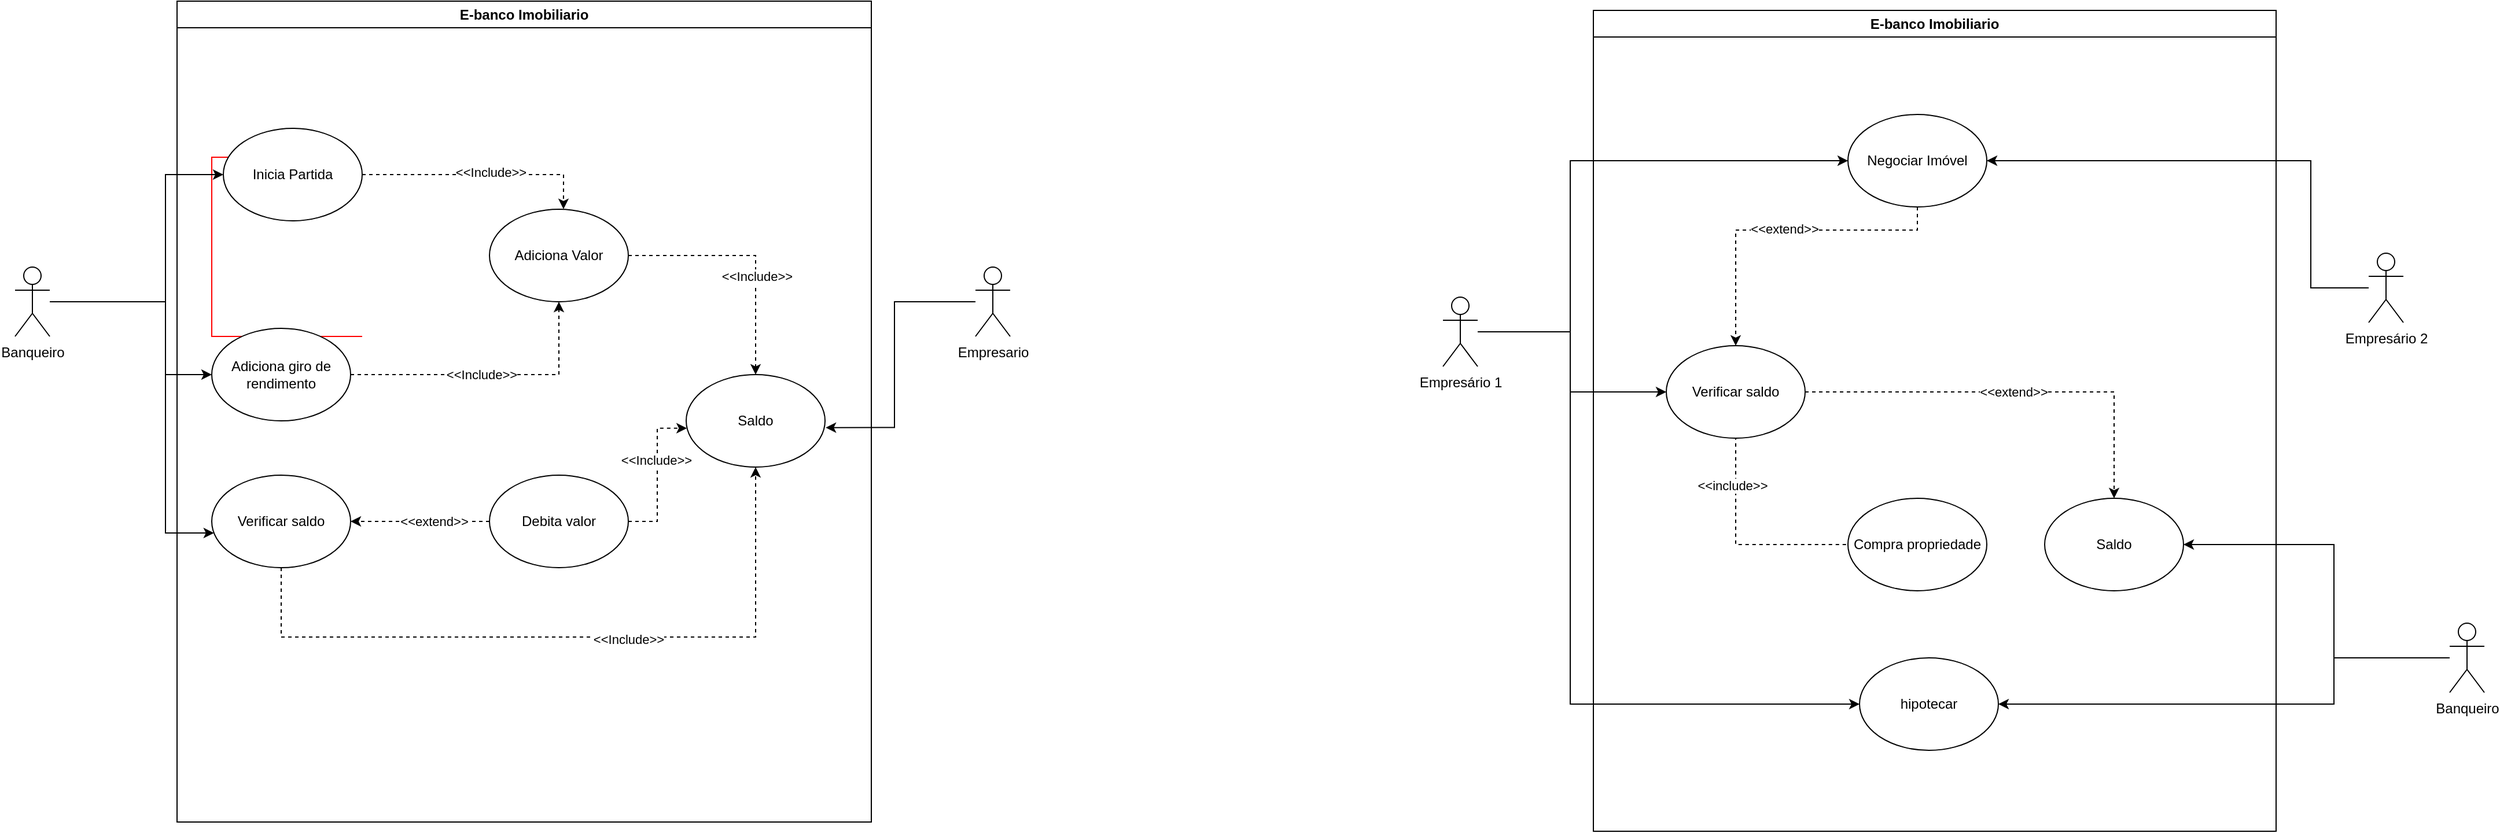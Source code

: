 <mxfile version="22.1.16" type="github">
  <diagram name="Page-1" id="e7e014a7-5840-1c2e-5031-d8a46d1fe8dd">
    <mxGraphModel dx="938" dy="1118" grid="1" gridSize="10" guides="1" tooltips="1" connect="1" arrows="1" fold="1" page="1" pageScale="1" pageWidth="1169" pageHeight="826" background="none" math="0" shadow="0">
      <root>
        <mxCell id="0" />
        <mxCell id="1" parent="0" />
        <mxCell id="2" value="E-banco Imobiliario" style="swimlane;whiteSpace=wrap" parent="1" vertex="1">
          <mxGeometry x="210" y="50" width="600" height="710" as="geometry" />
        </mxCell>
        <mxCell id="12" value="" style="edgeStyle=elbowEdgeStyle;elbow=horizontal;strokeColor=#FF0000;endArrow=open;endFill=1;rounded=0" parent="2" source="10" edge="1">
          <mxGeometry width="100" height="100" relative="1" as="geometry">
            <mxPoint x="160" y="290" as="sourcePoint" />
            <mxPoint x="60" y="135" as="targetPoint" />
            <Array as="points">
              <mxPoint x="30" y="250" />
            </Array>
          </mxGeometry>
        </mxCell>
        <mxCell id="6o6y0jesGIVdZXb0caTs-42" value="Inicia Partida" style="ellipse;whiteSpace=wrap;html=1;" vertex="1" parent="2">
          <mxGeometry x="40" y="110" width="120" height="80" as="geometry" />
        </mxCell>
        <mxCell id="6o6y0jesGIVdZXb0caTs-54" style="edgeStyle=orthogonalEdgeStyle;rounded=0;orthogonalLoop=1;jettySize=auto;html=1;entryX=0.5;entryY=1;entryDx=0;entryDy=0;dashed=1;" edge="1" parent="2" source="6o6y0jesGIVdZXb0caTs-43" target="6o6y0jesGIVdZXb0caTs-45">
          <mxGeometry relative="1" as="geometry" />
        </mxCell>
        <mxCell id="6o6y0jesGIVdZXb0caTs-55" value="&amp;lt;&amp;lt;Include&amp;gt;&amp;gt;" style="edgeLabel;html=1;align=center;verticalAlign=middle;resizable=0;points=[];" vertex="1" connectable="0" parent="6o6y0jesGIVdZXb0caTs-54">
          <mxGeometry x="-0.068" relative="1" as="geometry">
            <mxPoint as="offset" />
          </mxGeometry>
        </mxCell>
        <mxCell id="6o6y0jesGIVdZXb0caTs-43" value="Adiciona giro de rendimento" style="ellipse;whiteSpace=wrap;html=1;" vertex="1" parent="2">
          <mxGeometry x="30" y="283" width="120" height="80" as="geometry" />
        </mxCell>
        <mxCell id="6o6y0jesGIVdZXb0caTs-62" style="edgeStyle=orthogonalEdgeStyle;rounded=0;orthogonalLoop=1;jettySize=auto;html=1;entryX=1;entryY=0.5;entryDx=0;entryDy=0;dashed=1;" edge="1" parent="2" source="6o6y0jesGIVdZXb0caTs-44" target="6o6y0jesGIVdZXb0caTs-56">
          <mxGeometry relative="1" as="geometry" />
        </mxCell>
        <mxCell id="6o6y0jesGIVdZXb0caTs-63" value="&amp;lt;&amp;lt;extend&amp;gt;&amp;gt;" style="edgeLabel;html=1;align=center;verticalAlign=middle;resizable=0;points=[];" vertex="1" connectable="0" parent="6o6y0jesGIVdZXb0caTs-62">
          <mxGeometry x="-0.2" relative="1" as="geometry">
            <mxPoint as="offset" />
          </mxGeometry>
        </mxCell>
        <mxCell id="6o6y0jesGIVdZXb0caTs-44" value="Debita valor" style="ellipse;whiteSpace=wrap;html=1;" vertex="1" parent="2">
          <mxGeometry x="270" y="410" width="120" height="80" as="geometry" />
        </mxCell>
        <mxCell id="6o6y0jesGIVdZXb0caTs-66" style="edgeStyle=orthogonalEdgeStyle;rounded=0;orthogonalLoop=1;jettySize=auto;html=1;dashed=1;" edge="1" parent="2" source="6o6y0jesGIVdZXb0caTs-45" target="6o6y0jesGIVdZXb0caTs-64">
          <mxGeometry relative="1" as="geometry" />
        </mxCell>
        <mxCell id="6o6y0jesGIVdZXb0caTs-68" value="&amp;lt;&amp;lt;Include&amp;gt;&amp;gt;" style="edgeLabel;html=1;align=center;verticalAlign=middle;resizable=0;points=[];" vertex="1" connectable="0" parent="6o6y0jesGIVdZXb0caTs-66">
          <mxGeometry x="0.195" y="1" relative="1" as="geometry">
            <mxPoint as="offset" />
          </mxGeometry>
        </mxCell>
        <mxCell id="6o6y0jesGIVdZXb0caTs-45" value="Adiciona Valor" style="ellipse;whiteSpace=wrap;html=1;" vertex="1" parent="2">
          <mxGeometry x="270" y="180" width="120" height="80" as="geometry" />
        </mxCell>
        <mxCell id="6o6y0jesGIVdZXb0caTs-52" style="edgeStyle=orthogonalEdgeStyle;rounded=0;orthogonalLoop=1;jettySize=auto;html=1;entryX=0.533;entryY=-0.002;entryDx=0;entryDy=0;entryPerimeter=0;dashed=1;" edge="1" parent="2" source="6o6y0jesGIVdZXb0caTs-42" target="6o6y0jesGIVdZXb0caTs-45">
          <mxGeometry relative="1" as="geometry" />
        </mxCell>
        <mxCell id="6o6y0jesGIVdZXb0caTs-53" value="&amp;lt;&amp;lt;Include&amp;gt;&amp;gt;" style="edgeLabel;html=1;align=center;verticalAlign=middle;resizable=0;points=[];" vertex="1" connectable="0" parent="6o6y0jesGIVdZXb0caTs-52">
          <mxGeometry x="0.085" y="2" relative="1" as="geometry">
            <mxPoint as="offset" />
          </mxGeometry>
        </mxCell>
        <mxCell id="6o6y0jesGIVdZXb0caTs-71" style="edgeStyle=orthogonalEdgeStyle;rounded=0;orthogonalLoop=1;jettySize=auto;html=1;entryX=0.5;entryY=1;entryDx=0;entryDy=0;exitX=0.5;exitY=1;exitDx=0;exitDy=0;dashed=1;" edge="1" parent="2" source="6o6y0jesGIVdZXb0caTs-56" target="6o6y0jesGIVdZXb0caTs-64">
          <mxGeometry relative="1" as="geometry">
            <Array as="points">
              <mxPoint x="90" y="550" />
              <mxPoint x="500" y="550" />
            </Array>
          </mxGeometry>
        </mxCell>
        <mxCell id="6o6y0jesGIVdZXb0caTs-72" value="&amp;lt;&amp;lt;Include&amp;gt;&amp;gt;" style="edgeLabel;html=1;align=center;verticalAlign=middle;resizable=0;points=[];" vertex="1" connectable="0" parent="6o6y0jesGIVdZXb0caTs-71">
          <mxGeometry x="0.37" y="-2" relative="1" as="geometry">
            <mxPoint x="-63" as="offset" />
          </mxGeometry>
        </mxCell>
        <mxCell id="6o6y0jesGIVdZXb0caTs-56" value="Verificar saldo" style="ellipse;whiteSpace=wrap;html=1;" vertex="1" parent="2">
          <mxGeometry x="30" y="410" width="120" height="80" as="geometry" />
        </mxCell>
        <mxCell id="6o6y0jesGIVdZXb0caTs-64" value="Saldo" style="ellipse;whiteSpace=wrap;html=1;" vertex="1" parent="2">
          <mxGeometry x="440" y="323" width="120" height="80" as="geometry" />
        </mxCell>
        <mxCell id="6o6y0jesGIVdZXb0caTs-69" style="edgeStyle=orthogonalEdgeStyle;rounded=0;orthogonalLoop=1;jettySize=auto;html=1;entryX=0.005;entryY=0.58;entryDx=0;entryDy=0;entryPerimeter=0;dashed=1;" edge="1" parent="2" source="6o6y0jesGIVdZXb0caTs-44" target="6o6y0jesGIVdZXb0caTs-64">
          <mxGeometry relative="1" as="geometry" />
        </mxCell>
        <mxCell id="6o6y0jesGIVdZXb0caTs-70" value="&amp;lt;&amp;lt;Include&amp;gt;&amp;gt;" style="edgeLabel;html=1;align=center;verticalAlign=middle;resizable=0;points=[];" vertex="1" connectable="0" parent="6o6y0jesGIVdZXb0caTs-69">
          <mxGeometry x="0.186" y="1" relative="1" as="geometry">
            <mxPoint as="offset" />
          </mxGeometry>
        </mxCell>
        <mxCell id="6o6y0jesGIVdZXb0caTs-46" style="edgeStyle=orthogonalEdgeStyle;rounded=0;orthogonalLoop=1;jettySize=auto;html=1;entryX=0;entryY=0.5;entryDx=0;entryDy=0;" edge="1" parent="1" source="6o6y0jesGIVdZXb0caTs-41" target="6o6y0jesGIVdZXb0caTs-42">
          <mxGeometry relative="1" as="geometry">
            <Array as="points">
              <mxPoint x="200" y="310" />
              <mxPoint x="200" y="200" />
            </Array>
          </mxGeometry>
        </mxCell>
        <mxCell id="6o6y0jesGIVdZXb0caTs-47" style="edgeStyle=orthogonalEdgeStyle;rounded=0;orthogonalLoop=1;jettySize=auto;html=1;entryX=0;entryY=0.5;entryDx=0;entryDy=0;" edge="1" parent="1" source="6o6y0jesGIVdZXb0caTs-41" target="6o6y0jesGIVdZXb0caTs-43">
          <mxGeometry relative="1" as="geometry">
            <Array as="points">
              <mxPoint x="200" y="310" />
              <mxPoint x="200" y="373" />
            </Array>
          </mxGeometry>
        </mxCell>
        <mxCell id="6o6y0jesGIVdZXb0caTs-57" style="edgeStyle=orthogonalEdgeStyle;rounded=0;orthogonalLoop=1;jettySize=auto;html=1;" edge="1" parent="1" source="6o6y0jesGIVdZXb0caTs-41" target="6o6y0jesGIVdZXb0caTs-56">
          <mxGeometry relative="1" as="geometry">
            <Array as="points">
              <mxPoint x="200" y="310" />
              <mxPoint x="200" y="510" />
            </Array>
          </mxGeometry>
        </mxCell>
        <mxCell id="6o6y0jesGIVdZXb0caTs-41" value="Banqueiro" style="shape=umlActor;verticalLabelPosition=bottom;verticalAlign=top;html=1;outlineConnect=0;" vertex="1" parent="1">
          <mxGeometry x="70" y="280" width="30" height="60" as="geometry" />
        </mxCell>
        <mxCell id="6o6y0jesGIVdZXb0caTs-50" value="Empresario" style="shape=umlActor;verticalLabelPosition=bottom;verticalAlign=top;html=1;outlineConnect=0;" vertex="1" parent="1">
          <mxGeometry x="900" y="280" width="30" height="60" as="geometry" />
        </mxCell>
        <mxCell id="6o6y0jesGIVdZXb0caTs-65" style="edgeStyle=orthogonalEdgeStyle;rounded=0;orthogonalLoop=1;jettySize=auto;html=1;entryX=1.005;entryY=0.573;entryDx=0;entryDy=0;entryPerimeter=0;" edge="1" parent="1" source="6o6y0jesGIVdZXb0caTs-50" target="6o6y0jesGIVdZXb0caTs-64">
          <mxGeometry relative="1" as="geometry">
            <Array as="points">
              <mxPoint x="830" y="310" />
              <mxPoint x="830" y="419" />
            </Array>
          </mxGeometry>
        </mxCell>
        <mxCell id="6o6y0jesGIVdZXb0caTs-74" value="E-banco Imobiliario" style="swimlane;whiteSpace=wrap" vertex="1" parent="1">
          <mxGeometry x="1434" y="58" width="590" height="710" as="geometry" />
        </mxCell>
        <mxCell id="6o6y0jesGIVdZXb0caTs-76" value="Compra propriedade" style="ellipse;whiteSpace=wrap;html=1;" vertex="1" parent="6o6y0jesGIVdZXb0caTs-74">
          <mxGeometry x="220" y="422" width="120" height="80" as="geometry" />
        </mxCell>
        <mxCell id="6o6y0jesGIVdZXb0caTs-100" style="edgeStyle=orthogonalEdgeStyle;rounded=0;orthogonalLoop=1;jettySize=auto;html=1;dashed=1;startArrow=classic;startFill=1;endArrow=none;endFill=0;exitX=0.5;exitY=0;exitDx=0;exitDy=0;" edge="1" parent="6o6y0jesGIVdZXb0caTs-74" source="6o6y0jesGIVdZXb0caTs-90" target="6o6y0jesGIVdZXb0caTs-76">
          <mxGeometry relative="1" as="geometry">
            <Array as="points">
              <mxPoint x="123" y="462" />
            </Array>
          </mxGeometry>
        </mxCell>
        <mxCell id="6o6y0jesGIVdZXb0caTs-104" value="&amp;lt;&amp;lt;include&amp;gt;&amp;gt;" style="edgeLabel;html=1;align=center;verticalAlign=middle;resizable=0;points=[];" vertex="1" connectable="0" parent="6o6y0jesGIVdZXb0caTs-100">
          <mxGeometry x="-0.101" y="-3" relative="1" as="geometry">
            <mxPoint as="offset" />
          </mxGeometry>
        </mxCell>
        <mxCell id="6o6y0jesGIVdZXb0caTs-103" value="&amp;lt;&amp;lt;extend&amp;gt;&amp;gt;" style="edgeStyle=orthogonalEdgeStyle;rounded=0;orthogonalLoop=1;jettySize=auto;html=1;dashed=1;" edge="1" parent="6o6y0jesGIVdZXb0caTs-74" source="6o6y0jesGIVdZXb0caTs-90" target="6o6y0jesGIVdZXb0caTs-91">
          <mxGeometry relative="1" as="geometry" />
        </mxCell>
        <mxCell id="6o6y0jesGIVdZXb0caTs-90" value="Verificar saldo" style="ellipse;whiteSpace=wrap;html=1;" vertex="1" parent="6o6y0jesGIVdZXb0caTs-74">
          <mxGeometry x="63" y="290" width="120" height="80" as="geometry" />
        </mxCell>
        <mxCell id="6o6y0jesGIVdZXb0caTs-91" value="Saldo" style="ellipse;whiteSpace=wrap;html=1;" vertex="1" parent="6o6y0jesGIVdZXb0caTs-74">
          <mxGeometry x="390" y="422" width="120" height="80" as="geometry" />
        </mxCell>
        <mxCell id="6o6y0jesGIVdZXb0caTs-105" value="hipotecar" style="ellipse;whiteSpace=wrap;html=1;" vertex="1" parent="6o6y0jesGIVdZXb0caTs-74">
          <mxGeometry x="230" y="560" width="120" height="80" as="geometry" />
        </mxCell>
        <mxCell id="6o6y0jesGIVdZXb0caTs-111" style="edgeStyle=orthogonalEdgeStyle;rounded=0;orthogonalLoop=1;jettySize=auto;html=1;entryX=0.5;entryY=0;entryDx=0;entryDy=0;dashed=1;" edge="1" parent="6o6y0jesGIVdZXb0caTs-74" source="6o6y0jesGIVdZXb0caTs-107" target="6o6y0jesGIVdZXb0caTs-90">
          <mxGeometry relative="1" as="geometry">
            <Array as="points">
              <mxPoint x="280" y="190" />
              <mxPoint x="123" y="190" />
            </Array>
          </mxGeometry>
        </mxCell>
        <mxCell id="6o6y0jesGIVdZXb0caTs-112" value="&amp;lt;&amp;lt;extend&amp;gt;&amp;gt;" style="edgeLabel;html=1;align=center;verticalAlign=middle;resizable=0;points=[];" vertex="1" connectable="0" parent="6o6y0jesGIVdZXb0caTs-111">
          <mxGeometry x="-0.024" y="-1" relative="1" as="geometry">
            <mxPoint as="offset" />
          </mxGeometry>
        </mxCell>
        <mxCell id="6o6y0jesGIVdZXb0caTs-107" value="Negociar Imóvel" style="ellipse;whiteSpace=wrap;html=1;" vertex="1" parent="6o6y0jesGIVdZXb0caTs-74">
          <mxGeometry x="220" y="90" width="120" height="80" as="geometry" />
        </mxCell>
        <mxCell id="6o6y0jesGIVdZXb0caTs-96" style="edgeStyle=orthogonalEdgeStyle;rounded=0;orthogonalLoop=1;jettySize=auto;html=1;entryX=0;entryY=0.5;entryDx=0;entryDy=0;" edge="1" parent="1" source="6o6y0jesGIVdZXb0caTs-97" target="6o6y0jesGIVdZXb0caTs-90">
          <mxGeometry relative="1" as="geometry">
            <Array as="points">
              <mxPoint x="1414" y="336" />
              <mxPoint x="1414" y="388" />
            </Array>
          </mxGeometry>
        </mxCell>
        <mxCell id="6o6y0jesGIVdZXb0caTs-108" style="edgeStyle=orthogonalEdgeStyle;rounded=0;orthogonalLoop=1;jettySize=auto;html=1;" edge="1" parent="1" source="6o6y0jesGIVdZXb0caTs-97" target="6o6y0jesGIVdZXb0caTs-107">
          <mxGeometry relative="1" as="geometry">
            <Array as="points">
              <mxPoint x="1414" y="336" />
              <mxPoint x="1414" y="188" />
            </Array>
          </mxGeometry>
        </mxCell>
        <mxCell id="6o6y0jesGIVdZXb0caTs-113" style="edgeStyle=orthogonalEdgeStyle;rounded=0;orthogonalLoop=1;jettySize=auto;html=1;entryX=0;entryY=0.5;entryDx=0;entryDy=0;" edge="1" parent="1" source="6o6y0jesGIVdZXb0caTs-97" target="6o6y0jesGIVdZXb0caTs-105">
          <mxGeometry relative="1" as="geometry">
            <Array as="points">
              <mxPoint x="1414" y="336" />
              <mxPoint x="1414" y="658" />
            </Array>
          </mxGeometry>
        </mxCell>
        <mxCell id="6o6y0jesGIVdZXb0caTs-97" value="Empresário 1" style="shape=umlActor;verticalLabelPosition=bottom;verticalAlign=top;html=1;outlineConnect=0;" vertex="1" parent="1">
          <mxGeometry x="1304" y="306" width="30" height="60" as="geometry" />
        </mxCell>
        <mxCell id="6o6y0jesGIVdZXb0caTs-114" style="edgeStyle=orthogonalEdgeStyle;rounded=0;orthogonalLoop=1;jettySize=auto;html=1;entryX=1;entryY=0.5;entryDx=0;entryDy=0;" edge="1" parent="1" source="6o6y0jesGIVdZXb0caTs-98" target="6o6y0jesGIVdZXb0caTs-105">
          <mxGeometry relative="1" as="geometry">
            <Array as="points">
              <mxPoint x="2074" y="618" />
              <mxPoint x="2074" y="658" />
            </Array>
          </mxGeometry>
        </mxCell>
        <mxCell id="6o6y0jesGIVdZXb0caTs-98" value="Banqueiro" style="shape=umlActor;verticalLabelPosition=bottom;verticalAlign=top;html=1;outlineConnect=0;" vertex="1" parent="1">
          <mxGeometry x="2174" y="588" width="30" height="60" as="geometry" />
        </mxCell>
        <mxCell id="6o6y0jesGIVdZXb0caTs-102" style="edgeStyle=orthogonalEdgeStyle;rounded=0;orthogonalLoop=1;jettySize=auto;html=1;entryX=1;entryY=0.5;entryDx=0;entryDy=0;" edge="1" parent="1" source="6o6y0jesGIVdZXb0caTs-98" target="6o6y0jesGIVdZXb0caTs-91">
          <mxGeometry relative="1" as="geometry">
            <mxPoint x="2124" y="498" as="targetPoint" />
            <Array as="points">
              <mxPoint x="2074" y="618" />
              <mxPoint x="2074" y="520" />
            </Array>
          </mxGeometry>
        </mxCell>
        <mxCell id="6o6y0jesGIVdZXb0caTs-110" style="edgeStyle=orthogonalEdgeStyle;rounded=0;orthogonalLoop=1;jettySize=auto;html=1;entryX=1;entryY=0.5;entryDx=0;entryDy=0;" edge="1" parent="1" source="6o6y0jesGIVdZXb0caTs-109" target="6o6y0jesGIVdZXb0caTs-107">
          <mxGeometry relative="1" as="geometry">
            <Array as="points">
              <mxPoint x="2054" y="298" />
              <mxPoint x="2054" y="188" />
            </Array>
          </mxGeometry>
        </mxCell>
        <mxCell id="6o6y0jesGIVdZXb0caTs-109" value="Empresário 2&lt;br&gt;" style="shape=umlActor;verticalLabelPosition=bottom;verticalAlign=top;html=1;outlineConnect=0;" vertex="1" parent="1">
          <mxGeometry x="2104" y="268" width="30" height="60" as="geometry" />
        </mxCell>
      </root>
    </mxGraphModel>
  </diagram>
</mxfile>

